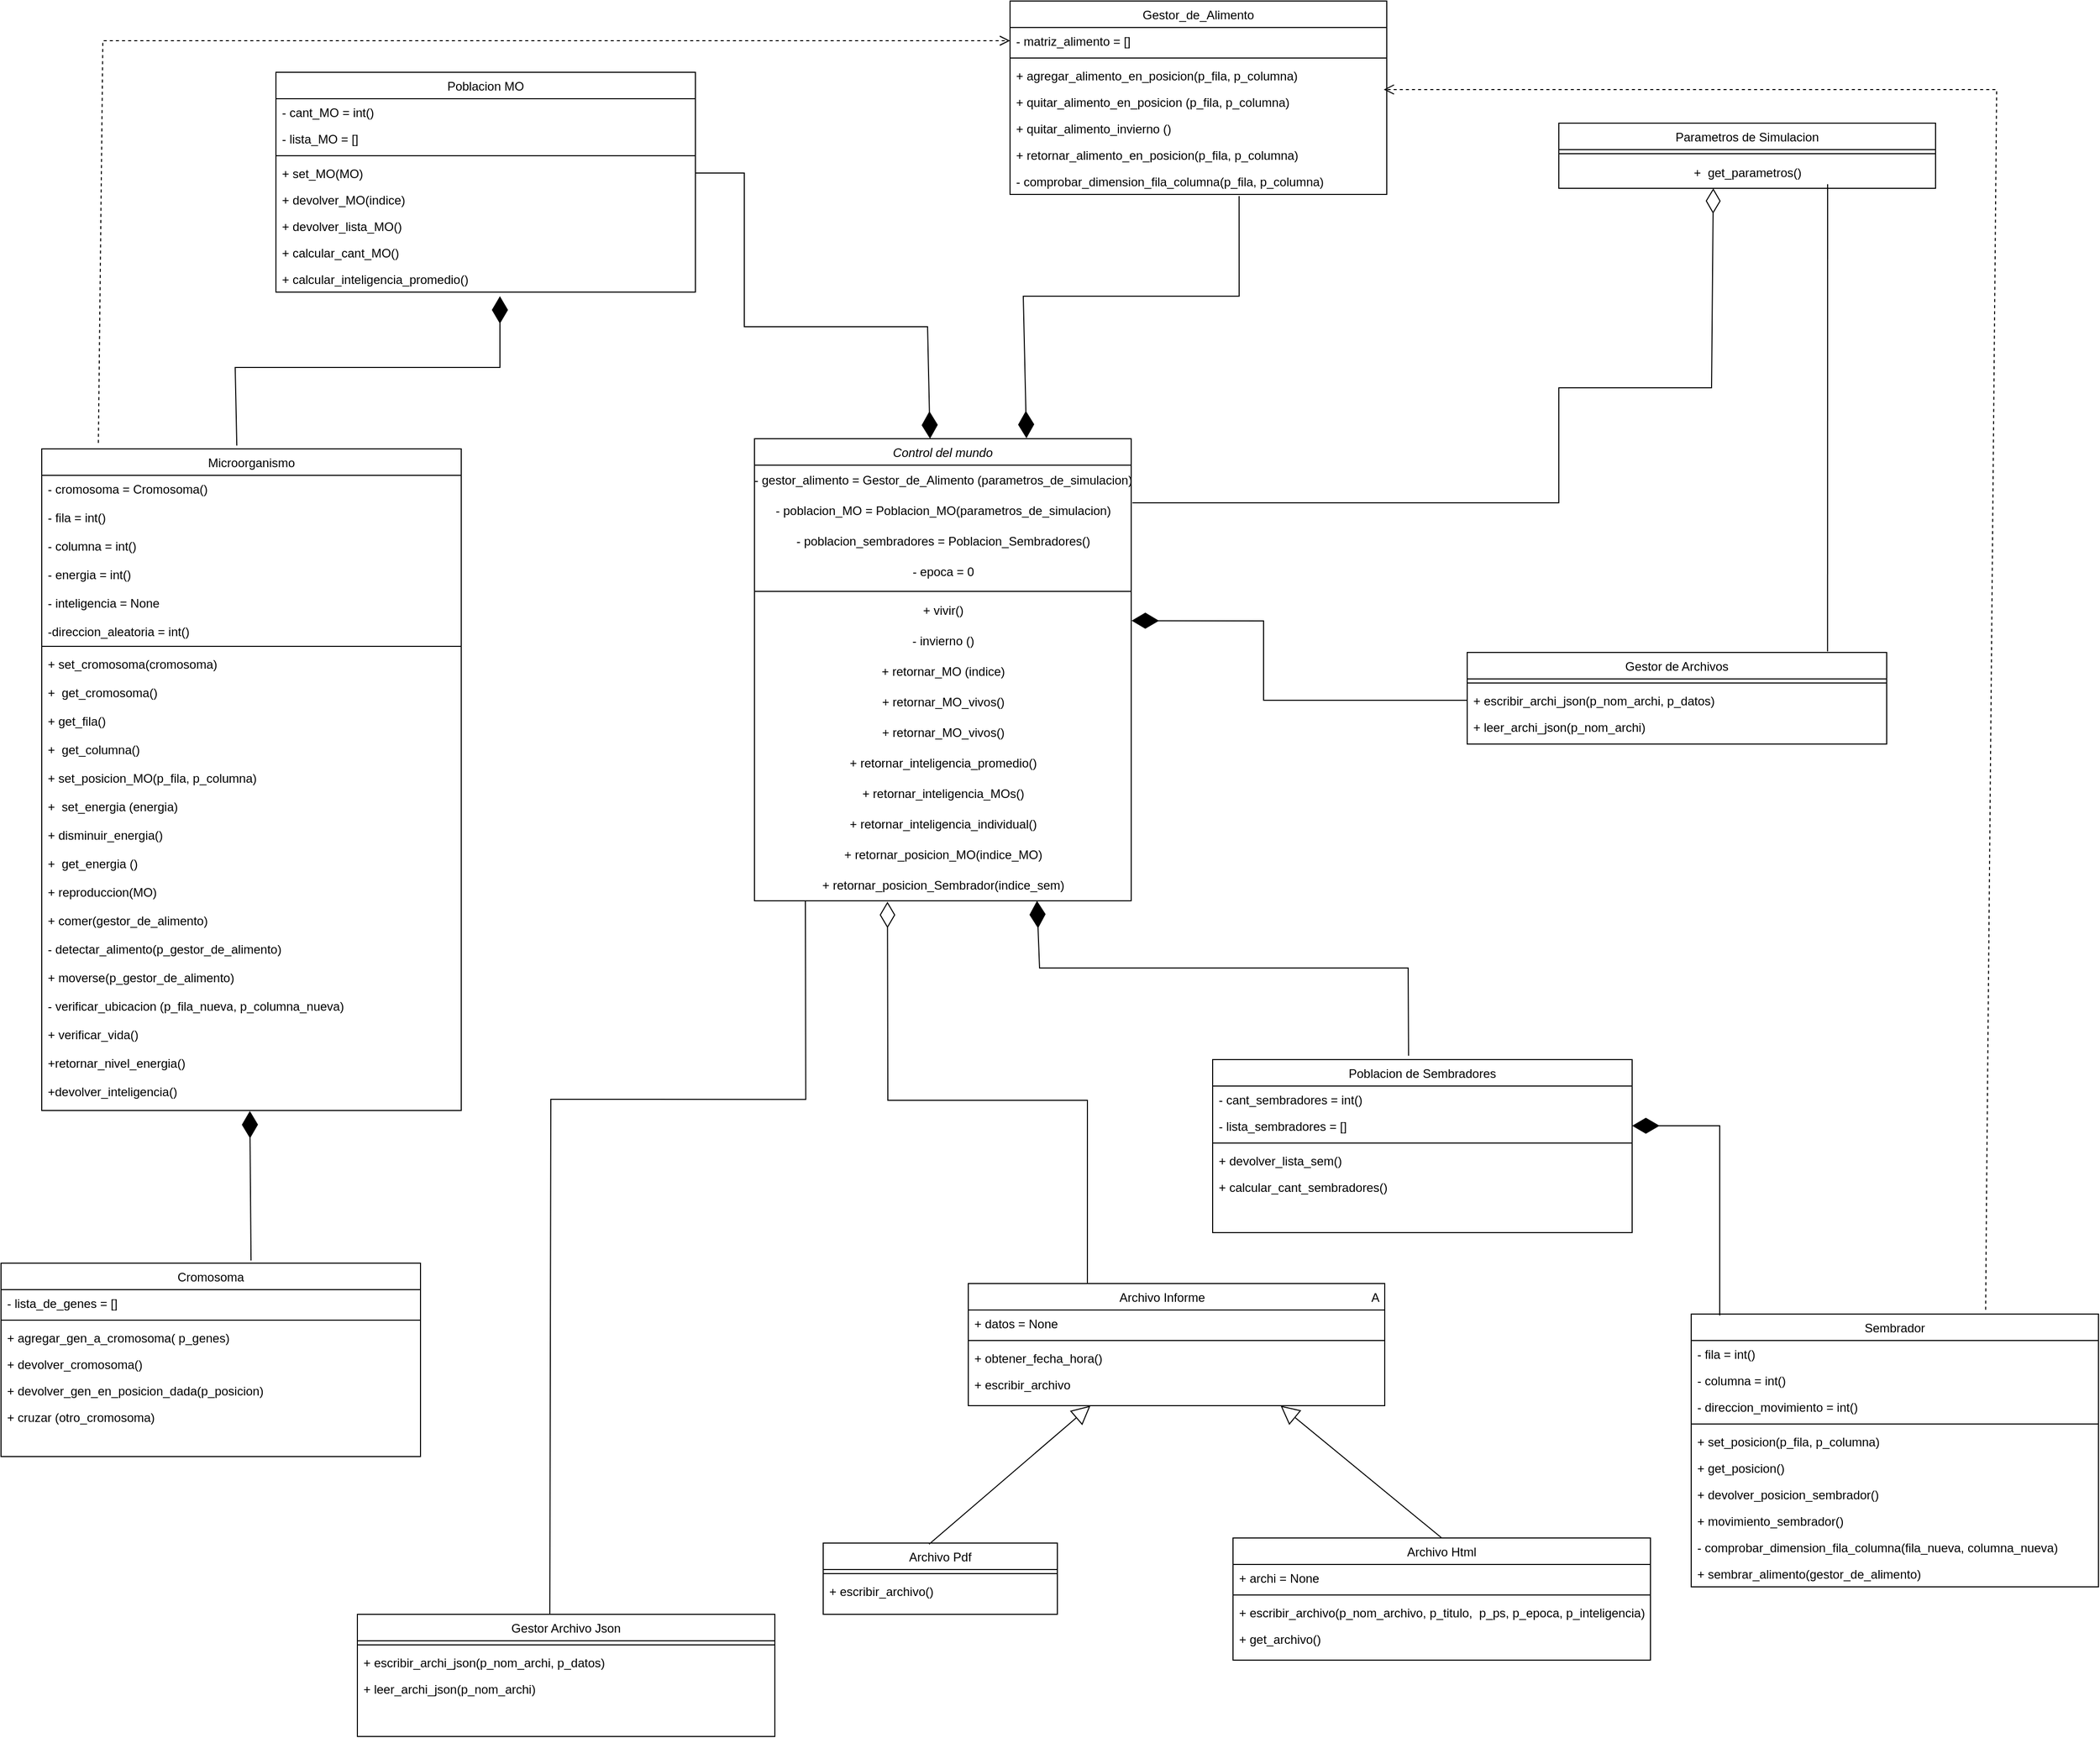 <mxfile version="20.5.1" type="device"><diagram id="C5RBs43oDa-KdzZeNtuy" name="Page-1"><mxGraphModel dx="755" dy="1588" grid="1" gridSize="10" guides="1" tooltips="1" connect="1" arrows="1" fold="1" page="1" pageScale="1" pageWidth="827" pageHeight="1169" math="0" shadow="0"><root><mxCell id="WIyWlLk6GJQsqaUBKTNV-0"/><mxCell id="WIyWlLk6GJQsqaUBKTNV-1" parent="WIyWlLk6GJQsqaUBKTNV-0"/><mxCell id="zkfFHV4jXpPFQw0GAbJ--0" value="Control del mundo&#10;" style="swimlane;fontStyle=2;align=center;verticalAlign=top;childLayout=stackLayout;horizontal=1;startSize=26;horizontalStack=0;resizeParent=1;resizeLast=0;collapsible=1;marginBottom=0;rounded=0;shadow=0;strokeWidth=1;" parent="WIyWlLk6GJQsqaUBKTNV-1" vertex="1"><mxGeometry x="870" y="-570" width="370" height="454" as="geometry"><mxRectangle x="230" y="140" width="160" height="26" as="alternateBounds"/></mxGeometry></mxCell><mxCell id="XPqdx0pv8XvVTpUxGPws-0" value="- gestor_alimento = Gestor_de_Alimento (parametros_de_simulacion)" style="text;html=1;resizable=0;autosize=1;align=center;verticalAlign=middle;points=[];fillColor=none;strokeColor=none;rounded=0;" parent="zkfFHV4jXpPFQw0GAbJ--0" vertex="1"><mxGeometry y="26" width="370" height="30" as="geometry"/></mxCell><mxCell id="eNH0UhoBVOIYrdhzfpNI-3" value="-&amp;nbsp;poblacion_MO = Poblacion_MO(parametros_de_simulacion)" style="text;html=1;resizable=0;autosize=1;align=center;verticalAlign=middle;points=[];fillColor=none;strokeColor=none;rounded=0;" parent="zkfFHV4jXpPFQw0GAbJ--0" vertex="1"><mxGeometry y="56" width="370" height="30" as="geometry"/></mxCell><mxCell id="eNH0UhoBVOIYrdhzfpNI-5" value="-&amp;nbsp;poblacion_sembradores = Poblacion_Sembradores()" style="text;html=1;resizable=0;autosize=1;align=center;verticalAlign=middle;points=[];fillColor=none;strokeColor=none;rounded=0;" parent="zkfFHV4jXpPFQw0GAbJ--0" vertex="1"><mxGeometry y="86" width="370" height="30" as="geometry"/></mxCell><mxCell id="eNH0UhoBVOIYrdhzfpNI-7" value="- epoca = 0" style="text;html=1;resizable=0;autosize=1;align=center;verticalAlign=middle;points=[];fillColor=none;strokeColor=none;rounded=0;" parent="zkfFHV4jXpPFQw0GAbJ--0" vertex="1"><mxGeometry y="116" width="370" height="30" as="geometry"/></mxCell><mxCell id="zkfFHV4jXpPFQw0GAbJ--4" value="" style="line;html=1;strokeWidth=1;align=left;verticalAlign=middle;spacingTop=-1;spacingLeft=3;spacingRight=3;rotatable=0;labelPosition=right;points=[];portConstraint=eastwest;" parent="zkfFHV4jXpPFQw0GAbJ--0" vertex="1"><mxGeometry y="146" width="370" height="8" as="geometry"/></mxCell><mxCell id="eNH0UhoBVOIYrdhzfpNI-8" value="+&amp;nbsp;vivir()" style="text;html=1;resizable=0;autosize=1;align=center;verticalAlign=middle;points=[];fillColor=none;strokeColor=none;rounded=0;" parent="zkfFHV4jXpPFQw0GAbJ--0" vertex="1"><mxGeometry y="154" width="370" height="30" as="geometry"/></mxCell><mxCell id="eNH0UhoBVOIYrdhzfpNI-9" value="- invierno ()" style="text;html=1;resizable=0;autosize=1;align=center;verticalAlign=middle;points=[];fillColor=none;strokeColor=none;rounded=0;" parent="zkfFHV4jXpPFQw0GAbJ--0" vertex="1"><mxGeometry y="184" width="370" height="30" as="geometry"/></mxCell><mxCell id="mSmffkZ1y3byacoSnzmg-24" value="+ retornar_MO (indice)" style="text;html=1;resizable=0;autosize=1;align=center;verticalAlign=middle;points=[];fillColor=none;strokeColor=none;rounded=0;" parent="zkfFHV4jXpPFQw0GAbJ--0" vertex="1"><mxGeometry y="214" width="370" height="30" as="geometry"/></mxCell><mxCell id="mSmffkZ1y3byacoSnzmg-25" value="+ retornar_MO_vivos()" style="text;html=1;resizable=0;autosize=1;align=center;verticalAlign=middle;points=[];fillColor=none;strokeColor=none;rounded=0;" parent="zkfFHV4jXpPFQw0GAbJ--0" vertex="1"><mxGeometry y="244" width="370" height="30" as="geometry"/></mxCell><mxCell id="mSmffkZ1y3byacoSnzmg-26" value="+ retornar_MO_vivos()" style="text;html=1;resizable=0;autosize=1;align=center;verticalAlign=middle;points=[];fillColor=none;strokeColor=none;rounded=0;" parent="zkfFHV4jXpPFQw0GAbJ--0" vertex="1"><mxGeometry y="274" width="370" height="30" as="geometry"/></mxCell><mxCell id="mSmffkZ1y3byacoSnzmg-27" value="+ retornar_inteligencia_promedio()" style="text;html=1;resizable=0;autosize=1;align=center;verticalAlign=middle;points=[];fillColor=none;strokeColor=none;rounded=0;" parent="zkfFHV4jXpPFQw0GAbJ--0" vertex="1"><mxGeometry y="304" width="370" height="30" as="geometry"/></mxCell><mxCell id="mSmffkZ1y3byacoSnzmg-28" value="+ retornar_inteligencia_MOs()" style="text;html=1;resizable=0;autosize=1;align=center;verticalAlign=middle;points=[];fillColor=none;strokeColor=none;rounded=0;" parent="zkfFHV4jXpPFQw0GAbJ--0" vertex="1"><mxGeometry y="334" width="370" height="30" as="geometry"/></mxCell><mxCell id="mSmffkZ1y3byacoSnzmg-29" value="+ retornar_inteligencia_individual()" style="text;html=1;resizable=0;autosize=1;align=center;verticalAlign=middle;points=[];fillColor=none;strokeColor=none;rounded=0;" parent="zkfFHV4jXpPFQw0GAbJ--0" vertex="1"><mxGeometry y="364" width="370" height="30" as="geometry"/></mxCell><mxCell id="mSmffkZ1y3byacoSnzmg-30" value="+&amp;nbsp;retornar_posicion_MO(indice_MO)" style="text;html=1;resizable=0;autosize=1;align=center;verticalAlign=middle;points=[];fillColor=none;strokeColor=none;rounded=0;" parent="zkfFHV4jXpPFQw0GAbJ--0" vertex="1"><mxGeometry y="394" width="370" height="30" as="geometry"/></mxCell><mxCell id="mSmffkZ1y3byacoSnzmg-31" value="+&amp;nbsp;retornar_posicion_Sembrador(indice_sem)" style="text;html=1;resizable=0;autosize=1;align=center;verticalAlign=middle;points=[];fillColor=none;strokeColor=none;rounded=0;" parent="zkfFHV4jXpPFQw0GAbJ--0" vertex="1"><mxGeometry y="424" width="370" height="30" as="geometry"/></mxCell><mxCell id="zkfFHV4jXpPFQw0GAbJ--6" value="Sembrador" style="swimlane;fontStyle=0;align=center;verticalAlign=top;childLayout=stackLayout;horizontal=1;startSize=26;horizontalStack=0;resizeParent=1;resizeLast=0;collapsible=1;marginBottom=0;rounded=0;shadow=0;strokeWidth=1;" parent="WIyWlLk6GJQsqaUBKTNV-1" vertex="1"><mxGeometry x="1790" y="290" width="400" height="268" as="geometry"><mxRectangle x="130" y="380" width="160" height="26" as="alternateBounds"/></mxGeometry></mxCell><mxCell id="zkfFHV4jXpPFQw0GAbJ--7" value="- fila = int()&#10;      &#10;" style="text;align=left;verticalAlign=top;spacingLeft=4;spacingRight=4;overflow=hidden;rotatable=0;points=[[0,0.5],[1,0.5]];portConstraint=eastwest;" parent="zkfFHV4jXpPFQw0GAbJ--6" vertex="1"><mxGeometry y="26" width="400" height="26" as="geometry"/></mxCell><mxCell id="zkfFHV4jXpPFQw0GAbJ--8" value="- columna = int()" style="text;align=left;verticalAlign=top;spacingLeft=4;spacingRight=4;overflow=hidden;rotatable=0;points=[[0,0.5],[1,0.5]];portConstraint=eastwest;rounded=0;shadow=0;html=0;" parent="zkfFHV4jXpPFQw0GAbJ--6" vertex="1"><mxGeometry y="52" width="400" height="26" as="geometry"/></mxCell><mxCell id="9DSD4EoQYjYCGecXOE45-8" value="- direccion_movimiento = int()" style="text;align=left;verticalAlign=top;spacingLeft=4;spacingRight=4;overflow=hidden;rotatable=0;points=[[0,0.5],[1,0.5]];portConstraint=eastwest;rounded=0;shadow=0;html=0;" parent="zkfFHV4jXpPFQw0GAbJ--6" vertex="1"><mxGeometry y="78" width="400" height="26" as="geometry"/></mxCell><mxCell id="zkfFHV4jXpPFQw0GAbJ--9" value="" style="line;html=1;strokeWidth=1;align=left;verticalAlign=middle;spacingTop=-1;spacingLeft=3;spacingRight=3;rotatable=0;labelPosition=right;points=[];portConstraint=eastwest;" parent="zkfFHV4jXpPFQw0GAbJ--6" vertex="1"><mxGeometry y="104" width="400" height="8" as="geometry"/></mxCell><mxCell id="9DSD4EoQYjYCGecXOE45-6" value="+ set_posicion(p_fila, p_columna)" style="text;align=left;verticalAlign=top;spacingLeft=4;spacingRight=4;overflow=hidden;rotatable=0;points=[[0,0.5],[1,0.5]];portConstraint=eastwest;" parent="zkfFHV4jXpPFQw0GAbJ--6" vertex="1"><mxGeometry y="112" width="400" height="26" as="geometry"/></mxCell><mxCell id="mSmffkZ1y3byacoSnzmg-42" value="+ get_posicion()" style="text;align=left;verticalAlign=top;spacingLeft=4;spacingRight=4;overflow=hidden;rotatable=0;points=[[0,0.5],[1,0.5]];portConstraint=eastwest;" parent="zkfFHV4jXpPFQw0GAbJ--6" vertex="1"><mxGeometry y="138" width="400" height="26" as="geometry"/></mxCell><mxCell id="mSmffkZ1y3byacoSnzmg-43" value="+ devolver_posicion_sembrador()" style="text;align=left;verticalAlign=top;spacingLeft=4;spacingRight=4;overflow=hidden;rotatable=0;points=[[0,0.5],[1,0.5]];portConstraint=eastwest;" parent="zkfFHV4jXpPFQw0GAbJ--6" vertex="1"><mxGeometry y="164" width="400" height="26" as="geometry"/></mxCell><mxCell id="mSmffkZ1y3byacoSnzmg-41" value="+ movimiento_sembrador()" style="text;align=left;verticalAlign=top;spacingLeft=4;spacingRight=4;overflow=hidden;rotatable=0;points=[[0,0.5],[1,0.5]];portConstraint=eastwest;" parent="zkfFHV4jXpPFQw0GAbJ--6" vertex="1"><mxGeometry y="190" width="400" height="26" as="geometry"/></mxCell><mxCell id="zkfFHV4jXpPFQw0GAbJ--11" value="- comprobar_dimension_fila_columna(fila_nueva, columna_nueva)" style="text;align=left;verticalAlign=top;spacingLeft=4;spacingRight=4;overflow=hidden;rotatable=0;points=[[0,0.5],[1,0.5]];portConstraint=eastwest;" parent="zkfFHV4jXpPFQw0GAbJ--6" vertex="1"><mxGeometry y="216" width="400" height="26" as="geometry"/></mxCell><mxCell id="9DSD4EoQYjYCGecXOE45-7" value="+ sembrar_alimento(gestor_de_alimento)" style="text;align=left;verticalAlign=top;spacingLeft=4;spacingRight=4;overflow=hidden;rotatable=0;points=[[0,0.5],[1,0.5]];portConstraint=eastwest;" parent="zkfFHV4jXpPFQw0GAbJ--6" vertex="1"><mxGeometry y="242" width="400" height="26" as="geometry"/></mxCell><mxCell id="zkfFHV4jXpPFQw0GAbJ--13" value="Gestor_de_Alimento" style="swimlane;fontStyle=0;align=center;verticalAlign=top;childLayout=stackLayout;horizontal=1;startSize=26;horizontalStack=0;resizeParent=1;resizeLast=0;collapsible=1;marginBottom=0;rounded=0;shadow=0;strokeWidth=1;" parent="WIyWlLk6GJQsqaUBKTNV-1" vertex="1"><mxGeometry x="1121" y="-1000" width="370" height="190" as="geometry"><mxRectangle x="340" y="380" width="170" height="26" as="alternateBounds"/></mxGeometry></mxCell><mxCell id="zkfFHV4jXpPFQw0GAbJ--14" value="- matriz_alimento = []" style="text;align=left;verticalAlign=top;spacingLeft=4;spacingRight=4;overflow=hidden;rotatable=0;points=[[0,0.5],[1,0.5]];portConstraint=eastwest;" parent="zkfFHV4jXpPFQw0GAbJ--13" vertex="1"><mxGeometry y="26" width="370" height="26" as="geometry"/></mxCell><mxCell id="zkfFHV4jXpPFQw0GAbJ--15" value="" style="line;html=1;strokeWidth=1;align=left;verticalAlign=middle;spacingTop=-1;spacingLeft=3;spacingRight=3;rotatable=0;labelPosition=right;points=[];portConstraint=eastwest;" parent="zkfFHV4jXpPFQw0GAbJ--13" vertex="1"><mxGeometry y="52" width="370" height="8" as="geometry"/></mxCell><mxCell id="9DSD4EoQYjYCGecXOE45-1" value="+ agregar_alimento_en_posicion(p_fila, p_columna)" style="text;align=left;verticalAlign=top;spacingLeft=4;spacingRight=4;overflow=hidden;rotatable=0;points=[[0,0.5],[1,0.5]];portConstraint=eastwest;" parent="zkfFHV4jXpPFQw0GAbJ--13" vertex="1"><mxGeometry y="60" width="370" height="26" as="geometry"/></mxCell><mxCell id="9DSD4EoQYjYCGecXOE45-2" value="+ quitar_alimento_en_posicion (p_fila, p_columna)" style="text;align=left;verticalAlign=top;spacingLeft=4;spacingRight=4;overflow=hidden;rotatable=0;points=[[0,0.5],[1,0.5]];portConstraint=eastwest;" parent="zkfFHV4jXpPFQw0GAbJ--13" vertex="1"><mxGeometry y="86" width="370" height="26" as="geometry"/></mxCell><mxCell id="eNH0UhoBVOIYrdhzfpNI-2" value="+ quitar_alimento_invierno ()" style="text;align=left;verticalAlign=top;spacingLeft=4;spacingRight=4;overflow=hidden;rotatable=0;points=[[0,0.5],[1,0.5]];portConstraint=eastwest;" parent="zkfFHV4jXpPFQw0GAbJ--13" vertex="1"><mxGeometry y="112" width="370" height="26" as="geometry"/></mxCell><mxCell id="9DSD4EoQYjYCGecXOE45-3" value="+ retornar_alimento_en_posicion(p_fila, p_columna)" style="text;align=left;verticalAlign=top;spacingLeft=4;spacingRight=4;overflow=hidden;rotatable=0;points=[[0,0.5],[1,0.5]];portConstraint=eastwest;" parent="zkfFHV4jXpPFQw0GAbJ--13" vertex="1"><mxGeometry y="138" width="370" height="26" as="geometry"/></mxCell><mxCell id="9DSD4EoQYjYCGecXOE45-5" value="- comprobar_dimension_fila_columna(p_fila, p_columna)" style="text;align=left;verticalAlign=top;spacingLeft=4;spacingRight=4;overflow=hidden;rotatable=0;points=[[0,0.5],[1,0.5]];portConstraint=eastwest;" parent="zkfFHV4jXpPFQw0GAbJ--13" vertex="1"><mxGeometry y="164" width="370" height="26" as="geometry"/></mxCell><mxCell id="zkfFHV4jXpPFQw0GAbJ--17" value="Cromosoma" style="swimlane;fontStyle=0;align=center;verticalAlign=top;childLayout=stackLayout;horizontal=1;startSize=26;horizontalStack=0;resizeParent=1;resizeLast=0;collapsible=1;marginBottom=0;rounded=0;shadow=0;strokeWidth=1;" parent="WIyWlLk6GJQsqaUBKTNV-1" vertex="1"><mxGeometry x="130" y="240" width="412" height="190" as="geometry"><mxRectangle x="550" y="140" width="160" height="26" as="alternateBounds"/></mxGeometry></mxCell><mxCell id="eNH0UhoBVOIYrdhzfpNI-0" value="- lista_de_genes = []" style="text;align=left;verticalAlign=top;spacingLeft=4;spacingRight=4;overflow=hidden;rotatable=0;points=[[0,0.5],[1,0.5]];portConstraint=eastwest;" parent="zkfFHV4jXpPFQw0GAbJ--17" vertex="1"><mxGeometry y="26" width="412" height="26" as="geometry"/></mxCell><mxCell id="zkfFHV4jXpPFQw0GAbJ--23" value="" style="line;html=1;strokeWidth=1;align=left;verticalAlign=middle;spacingTop=-1;spacingLeft=3;spacingRight=3;rotatable=0;labelPosition=right;points=[];portConstraint=eastwest;" parent="zkfFHV4jXpPFQw0GAbJ--17" vertex="1"><mxGeometry y="52" width="412" height="8" as="geometry"/></mxCell><mxCell id="zkfFHV4jXpPFQw0GAbJ--19" value="+ agregar_gen_a_cromosoma( p_genes)" style="text;align=left;verticalAlign=top;spacingLeft=4;spacingRight=4;overflow=hidden;rotatable=0;points=[[0,0.5],[1,0.5]];portConstraint=eastwest;rounded=0;shadow=0;html=0;" parent="zkfFHV4jXpPFQw0GAbJ--17" vertex="1"><mxGeometry y="60" width="412" height="26" as="geometry"/></mxCell><mxCell id="eNH0UhoBVOIYrdhzfpNI-1" value="+ devolver_cromosoma()" style="text;align=left;verticalAlign=top;spacingLeft=4;spacingRight=4;overflow=hidden;rotatable=0;points=[[0,0.5],[1,0.5]];portConstraint=eastwest;rounded=0;shadow=0;html=0;" parent="zkfFHV4jXpPFQw0GAbJ--17" vertex="1"><mxGeometry y="86" width="412" height="26" as="geometry"/></mxCell><mxCell id="zkfFHV4jXpPFQw0GAbJ--20" value="+ devolver_gen_en_posicion_dada(p_posicion)" style="text;align=left;verticalAlign=top;spacingLeft=4;spacingRight=4;overflow=hidden;rotatable=0;points=[[0,0.5],[1,0.5]];portConstraint=eastwest;rounded=0;shadow=0;html=0;" parent="zkfFHV4jXpPFQw0GAbJ--17" vertex="1"><mxGeometry y="112" width="412" height="26" as="geometry"/></mxCell><mxCell id="zkfFHV4jXpPFQw0GAbJ--21" value="+ cruzar (otro_cromosoma)" style="text;align=left;verticalAlign=top;spacingLeft=4;spacingRight=4;overflow=hidden;rotatable=0;points=[[0,0.5],[1,0.5]];portConstraint=eastwest;rounded=0;shadow=0;html=0;" parent="zkfFHV4jXpPFQw0GAbJ--17" vertex="1"><mxGeometry y="138" width="412" height="26" as="geometry"/></mxCell><mxCell id="9DSD4EoQYjYCGecXOE45-9" value="Microorganismo" style="swimlane;fontStyle=0;align=center;verticalAlign=top;childLayout=stackLayout;horizontal=1;startSize=26;horizontalStack=0;resizeParent=1;resizeLast=0;collapsible=1;marginBottom=0;rounded=0;shadow=0;strokeWidth=1;" parent="WIyWlLk6GJQsqaUBKTNV-1" vertex="1"><mxGeometry x="170" y="-560" width="412" height="650" as="geometry"><mxRectangle x="550" y="140" width="160" height="26" as="alternateBounds"/></mxGeometry></mxCell><mxCell id="9DSD4EoQYjYCGecXOE45-10" value="- cromosoma = Cromosoma()&#10;&#10;- fila = int()&#10;&#10;- columna = int()&#10;&#10;- energia = int()&#10;&#10;- inteligencia = None&#10;&#10;-direccion_aleatoria = int()" style="text;align=left;verticalAlign=top;spacingLeft=4;spacingRight=4;overflow=hidden;rotatable=0;points=[[0,0.5],[1,0.5]];portConstraint=eastwest;" parent="9DSD4EoQYjYCGecXOE45-9" vertex="1"><mxGeometry y="26" width="412" height="164" as="geometry"/></mxCell><mxCell id="9DSD4EoQYjYCGecXOE45-11" value="" style="line;html=1;strokeWidth=1;align=left;verticalAlign=middle;spacingTop=-1;spacingLeft=3;spacingRight=3;rotatable=0;labelPosition=right;points=[];portConstraint=eastwest;" parent="9DSD4EoQYjYCGecXOE45-9" vertex="1"><mxGeometry y="190" width="412" height="8" as="geometry"/></mxCell><mxCell id="9DSD4EoQYjYCGecXOE45-12" value="+ set_cromosoma(cromosoma)&#10;&#10;+  get_cromosoma()&#10;&#10;+ get_fila()&#10;&#10;+  get_columna()&#10;&#10;+ set_posicion_MO(p_fila, p_columna)&#10;&#10;+  set_energia (energia)&#10;&#10;+ disminuir_energia()&#10;&#10;+  get_energia ()&#10;&#10;+ reproduccion(MO)&#10;&#10;+ comer(gestor_de_alimento)&#10;&#10;- detectar_alimento(p_gestor_de_alimento)&#10;&#10;+ moverse(p_gestor_de_alimento)&#10;&#10;- verificar_ubicacion (p_fila_nueva, p_columna_nueva)&#10;&#10;+ verificar_vida()&#10;&#10;+retornar_nivel_energia()&#10;&#10;+devolver_inteligencia()" style="text;align=left;verticalAlign=top;spacingLeft=4;spacingRight=4;overflow=hidden;rotatable=0;points=[[0,0.5],[1,0.5]];portConstraint=eastwest;rounded=0;shadow=0;html=0;" parent="9DSD4EoQYjYCGecXOE45-9" vertex="1"><mxGeometry y="198" width="412" height="452" as="geometry"/></mxCell><mxCell id="eNH0UhoBVOIYrdhzfpNI-20" value="Poblacion de Sembradores" style="swimlane;fontStyle=0;align=center;verticalAlign=top;childLayout=stackLayout;horizontal=1;startSize=26;horizontalStack=0;resizeParent=1;resizeLast=0;collapsible=1;marginBottom=0;rounded=0;shadow=0;strokeWidth=1;" parent="WIyWlLk6GJQsqaUBKTNV-1" vertex="1"><mxGeometry x="1320" y="40" width="412" height="170" as="geometry"><mxRectangle x="550" y="140" width="160" height="26" as="alternateBounds"/></mxGeometry></mxCell><mxCell id="eNH0UhoBVOIYrdhzfpNI-22" value="- cant_sembradores = int()" style="text;align=left;verticalAlign=top;spacingLeft=4;spacingRight=4;overflow=hidden;rotatable=0;points=[[0,0.5],[1,0.5]];portConstraint=eastwest;" parent="eNH0UhoBVOIYrdhzfpNI-20" vertex="1"><mxGeometry y="26" width="412" height="26" as="geometry"/></mxCell><mxCell id="eNH0UhoBVOIYrdhzfpNI-28" value="- lista_sembradores = []" style="text;align=left;verticalAlign=top;spacingLeft=4;spacingRight=4;overflow=hidden;rotatable=0;points=[[0,0.5],[1,0.5]];portConstraint=eastwest;" parent="eNH0UhoBVOIYrdhzfpNI-20" vertex="1"><mxGeometry y="52" width="412" height="26" as="geometry"/></mxCell><mxCell id="eNH0UhoBVOIYrdhzfpNI-23" value="" style="line;html=1;strokeWidth=1;align=left;verticalAlign=middle;spacingTop=-1;spacingLeft=3;spacingRight=3;rotatable=0;labelPosition=right;points=[];portConstraint=eastwest;" parent="eNH0UhoBVOIYrdhzfpNI-20" vertex="1"><mxGeometry y="78" width="412" height="8" as="geometry"/></mxCell><mxCell id="eNH0UhoBVOIYrdhzfpNI-24" value="+ devolver_lista_sem()" style="text;align=left;verticalAlign=top;spacingLeft=4;spacingRight=4;overflow=hidden;rotatable=0;points=[[0,0.5],[1,0.5]];portConstraint=eastwest;rounded=0;shadow=0;html=0;" parent="eNH0UhoBVOIYrdhzfpNI-20" vertex="1"><mxGeometry y="86" width="412" height="26" as="geometry"/></mxCell><mxCell id="eNH0UhoBVOIYrdhzfpNI-25" value="+ calcular_cant_sembradores()" style="text;align=left;verticalAlign=top;spacingLeft=4;spacingRight=4;overflow=hidden;rotatable=0;points=[[0,0.5],[1,0.5]];portConstraint=eastwest;rounded=0;shadow=0;html=0;" parent="eNH0UhoBVOIYrdhzfpNI-20" vertex="1"><mxGeometry y="112" width="412" height="26" as="geometry"/></mxCell><mxCell id="eNH0UhoBVOIYrdhzfpNI-29" value="Poblacion MO" style="swimlane;fontStyle=0;align=center;verticalAlign=top;childLayout=stackLayout;horizontal=1;startSize=26;horizontalStack=0;resizeParent=1;resizeLast=0;collapsible=1;marginBottom=0;rounded=0;shadow=0;strokeWidth=1;" parent="WIyWlLk6GJQsqaUBKTNV-1" vertex="1"><mxGeometry x="400" y="-930" width="412" height="216" as="geometry"><mxRectangle x="550" y="140" width="160" height="26" as="alternateBounds"/></mxGeometry></mxCell><mxCell id="eNH0UhoBVOIYrdhzfpNI-31" value="- cant_MO = int() " style="text;align=left;verticalAlign=top;spacingLeft=4;spacingRight=4;overflow=hidden;rotatable=0;points=[[0,0.5],[1,0.5]];portConstraint=eastwest;" parent="eNH0UhoBVOIYrdhzfpNI-29" vertex="1"><mxGeometry y="26" width="412" height="26" as="geometry"/></mxCell><mxCell id="eNH0UhoBVOIYrdhzfpNI-37" value="- lista_MO = []" style="text;align=left;verticalAlign=top;spacingLeft=4;spacingRight=4;overflow=hidden;rotatable=0;points=[[0,0.5],[1,0.5]];portConstraint=eastwest;" parent="eNH0UhoBVOIYrdhzfpNI-29" vertex="1"><mxGeometry y="52" width="412" height="26" as="geometry"/></mxCell><mxCell id="eNH0UhoBVOIYrdhzfpNI-32" value="" style="line;html=1;strokeWidth=1;align=left;verticalAlign=middle;spacingTop=-1;spacingLeft=3;spacingRight=3;rotatable=0;labelPosition=right;points=[];portConstraint=eastwest;" parent="eNH0UhoBVOIYrdhzfpNI-29" vertex="1"><mxGeometry y="78" width="412" height="8" as="geometry"/></mxCell><mxCell id="eNH0UhoBVOIYrdhzfpNI-33" value="+ set_MO(MO)" style="text;align=left;verticalAlign=top;spacingLeft=4;spacingRight=4;overflow=hidden;rotatable=0;points=[[0,0.5],[1,0.5]];portConstraint=eastwest;rounded=0;shadow=0;html=0;" parent="eNH0UhoBVOIYrdhzfpNI-29" vertex="1"><mxGeometry y="86" width="412" height="26" as="geometry"/></mxCell><mxCell id="mSmffkZ1y3byacoSnzmg-39" value="+ devolver_MO(indice)" style="text;align=left;verticalAlign=top;spacingLeft=4;spacingRight=4;overflow=hidden;rotatable=0;points=[[0,0.5],[1,0.5]];portConstraint=eastwest;rounded=0;shadow=0;html=0;" parent="eNH0UhoBVOIYrdhzfpNI-29" vertex="1"><mxGeometry y="112" width="412" height="26" as="geometry"/></mxCell><mxCell id="mSmffkZ1y3byacoSnzmg-38" value="+ devolver_lista_MO()" style="text;align=left;verticalAlign=top;spacingLeft=4;spacingRight=4;overflow=hidden;rotatable=0;points=[[0,0.5],[1,0.5]];portConstraint=eastwest;rounded=0;shadow=0;html=0;" parent="eNH0UhoBVOIYrdhzfpNI-29" vertex="1"><mxGeometry y="138" width="412" height="26" as="geometry"/></mxCell><mxCell id="eNH0UhoBVOIYrdhzfpNI-34" value="+ calcular_cant_MO()" style="text;align=left;verticalAlign=top;spacingLeft=4;spacingRight=4;overflow=hidden;rotatable=0;points=[[0,0.5],[1,0.5]];portConstraint=eastwest;rounded=0;shadow=0;html=0;" parent="eNH0UhoBVOIYrdhzfpNI-29" vertex="1"><mxGeometry y="164" width="412" height="26" as="geometry"/></mxCell><mxCell id="eNH0UhoBVOIYrdhzfpNI-35" value="+ calcular_inteligencia_promedio()" style="text;align=left;verticalAlign=top;spacingLeft=4;spacingRight=4;overflow=hidden;rotatable=0;points=[[0,0.5],[1,0.5]];portConstraint=eastwest;rounded=0;shadow=0;html=0;" parent="eNH0UhoBVOIYrdhzfpNI-29" vertex="1"><mxGeometry y="190" width="412" height="26" as="geometry"/></mxCell><mxCell id="eNH0UhoBVOIYrdhzfpNI-38" value="Gestor de Archivos" style="swimlane;fontStyle=0;align=center;verticalAlign=top;childLayout=stackLayout;horizontal=1;startSize=26;horizontalStack=0;resizeParent=1;resizeLast=0;collapsible=1;marginBottom=0;rounded=0;shadow=0;strokeWidth=1;" parent="WIyWlLk6GJQsqaUBKTNV-1" vertex="1"><mxGeometry x="1570" y="-360" width="412" height="90" as="geometry"><mxRectangle x="550" y="140" width="160" height="26" as="alternateBounds"/></mxGeometry></mxCell><mxCell id="eNH0UhoBVOIYrdhzfpNI-42" value="" style="line;html=1;strokeWidth=1;align=left;verticalAlign=middle;spacingTop=-1;spacingLeft=3;spacingRight=3;rotatable=0;labelPosition=right;points=[];portConstraint=eastwest;" parent="eNH0UhoBVOIYrdhzfpNI-38" vertex="1"><mxGeometry y="26" width="412" height="8" as="geometry"/></mxCell><mxCell id="eNH0UhoBVOIYrdhzfpNI-43" value="+ escribir_archi_json(p_nom_archi, p_datos)" style="text;align=left;verticalAlign=top;spacingLeft=4;spacingRight=4;overflow=hidden;rotatable=0;points=[[0,0.5],[1,0.5]];portConstraint=eastwest;rounded=0;shadow=0;html=0;" parent="eNH0UhoBVOIYrdhzfpNI-38" vertex="1"><mxGeometry y="34" width="412" height="26" as="geometry"/></mxCell><mxCell id="eNH0UhoBVOIYrdhzfpNI-44" value="+ leer_archi_json(p_nom_archi)" style="text;align=left;verticalAlign=top;spacingLeft=4;spacingRight=4;overflow=hidden;rotatable=0;points=[[0,0.5],[1,0.5]];portConstraint=eastwest;rounded=0;shadow=0;html=0;" parent="eNH0UhoBVOIYrdhzfpNI-38" vertex="1"><mxGeometry y="60" width="412" height="26" as="geometry"/></mxCell><mxCell id="W3InTMktBHOpIKQ2lu_U-0" value="" style="endArrow=diamondThin;endFill=1;endSize=24;html=1;rounded=0;exitX=0.465;exitY=-0.005;exitDx=0;exitDy=0;exitPerimeter=0;" parent="WIyWlLk6GJQsqaUBKTNV-1" source="9DSD4EoQYjYCGecXOE45-9" edge="1"><mxGeometry width="160" relative="1" as="geometry"><mxPoint x="582" y="-380" as="sourcePoint"/><mxPoint x="620" y="-710" as="targetPoint"/><Array as="points"><mxPoint x="360" y="-640"/><mxPoint x="620" y="-640"/></Array></mxGeometry></mxCell><mxCell id="W3InTMktBHOpIKQ2lu_U-1" value="" style="endArrow=diamondThin;endFill=1;endSize=24;html=1;rounded=0;exitX=0.596;exitY=-0.014;exitDx=0;exitDy=0;exitPerimeter=0;entryX=0.496;entryY=1.001;entryDx=0;entryDy=0;entryPerimeter=0;" parent="WIyWlLk6GJQsqaUBKTNV-1" source="zkfFHV4jXpPFQw0GAbJ--17" target="9DSD4EoQYjYCGecXOE45-12" edge="1"><mxGeometry width="160" relative="1" as="geometry"><mxPoint x="790" y="-120" as="sourcePoint"/><mxPoint x="580" y="-170" as="targetPoint"/><Array as="points"/></mxGeometry></mxCell><mxCell id="W3InTMktBHOpIKQ2lu_U-2" value="" style="endArrow=diamondThin;endFill=1;endSize=24;html=1;rounded=0;exitX=0.467;exitY=-0.022;exitDx=0;exitDy=0;exitPerimeter=0;entryX=0.75;entryY=1;entryDx=0;entryDy=0;" parent="WIyWlLk6GJQsqaUBKTNV-1" source="eNH0UhoBVOIYrdhzfpNI-20" target="zkfFHV4jXpPFQw0GAbJ--0" edge="1"><mxGeometry width="160" relative="1" as="geometry"><mxPoint x="1060" y="-160" as="sourcePoint"/><mxPoint x="1110" y="-270" as="targetPoint"/><Array as="points"><mxPoint x="1512" y="-50"/><mxPoint x="1150" y="-50"/></Array></mxGeometry></mxCell><mxCell id="W3InTMktBHOpIKQ2lu_U-3" value="" style="endArrow=diamondThin;endFill=1;endSize=24;html=1;rounded=0;entryX=0.466;entryY=0;entryDx=0;entryDy=0;entryPerimeter=0;exitX=1;exitY=0.5;exitDx=0;exitDy=0;" parent="WIyWlLk6GJQsqaUBKTNV-1" source="eNH0UhoBVOIYrdhzfpNI-33" target="zkfFHV4jXpPFQw0GAbJ--0" edge="1"><mxGeometry width="160" relative="1" as="geometry"><mxPoint x="640" y="-610" as="sourcePoint"/><mxPoint x="800" y="-610" as="targetPoint"/><Array as="points"><mxPoint x="860" y="-831"/><mxPoint x="860" y="-680"/><mxPoint x="1040" y="-680"/></Array></mxGeometry></mxCell><mxCell id="W3InTMktBHOpIKQ2lu_U-4" value="" style="endArrow=diamondThin;endFill=1;endSize=24;html=1;rounded=0;entryX=1;entryY=0.5;entryDx=0;entryDy=0;exitX=0.07;exitY=0.005;exitDx=0;exitDy=0;exitPerimeter=0;" parent="WIyWlLk6GJQsqaUBKTNV-1" source="zkfFHV4jXpPFQw0GAbJ--6" target="eNH0UhoBVOIYrdhzfpNI-28" edge="1"><mxGeometry width="160" relative="1" as="geometry"><mxPoint x="1540" y="90" as="sourcePoint"/><mxPoint x="1700" y="90" as="targetPoint"/><Array as="points"><mxPoint x="1818" y="105"/></Array></mxGeometry></mxCell><mxCell id="W3InTMktBHOpIKQ2lu_U-5" value="" style="endArrow=diamondThin;endFill=1;endSize=24;html=1;rounded=0;entryX=1.001;entryY=0.826;entryDx=0;entryDy=0;entryPerimeter=0;exitX=0;exitY=0.5;exitDx=0;exitDy=0;" parent="WIyWlLk6GJQsqaUBKTNV-1" source="eNH0UhoBVOIYrdhzfpNI-43" target="eNH0UhoBVOIYrdhzfpNI-8" edge="1"><mxGeometry width="160" relative="1" as="geometry"><mxPoint x="1510" y="-439" as="sourcePoint"/><mxPoint x="1700" y="-570" as="targetPoint"/><Array as="points"><mxPoint x="1370" y="-313"/><mxPoint x="1370" y="-391"/></Array></mxGeometry></mxCell><mxCell id="W3InTMktBHOpIKQ2lu_U-6" value="" style="endArrow=diamondThin;endFill=1;endSize=24;html=1;rounded=0;entryX=0.722;entryY=-0.001;entryDx=0;entryDy=0;entryPerimeter=0;exitX=0.608;exitY=1.064;exitDx=0;exitDy=0;exitPerimeter=0;" parent="WIyWlLk6GJQsqaUBKTNV-1" source="9DSD4EoQYjYCGecXOE45-5" target="zkfFHV4jXpPFQw0GAbJ--0" edge="1"><mxGeometry width="160" relative="1" as="geometry"><mxPoint x="1140" y="-670" as="sourcePoint"/><mxPoint x="1300" y="-670" as="targetPoint"/><Array as="points"><mxPoint x="1346" y="-710"/><mxPoint x="1134" y="-710"/></Array></mxGeometry></mxCell><mxCell id="W3InTMktBHOpIKQ2lu_U-16" value="Parametros de Simulacion" style="swimlane;fontStyle=0;align=center;verticalAlign=top;childLayout=stackLayout;horizontal=1;startSize=26;horizontalStack=0;resizeParent=1;resizeLast=0;collapsible=1;marginBottom=0;rounded=0;shadow=0;strokeWidth=1;" parent="WIyWlLk6GJQsqaUBKTNV-1" vertex="1"><mxGeometry x="1660" y="-880" width="370" height="64" as="geometry"><mxRectangle x="340" y="380" width="170" height="26" as="alternateBounds"/></mxGeometry></mxCell><mxCell id="W3InTMktBHOpIKQ2lu_U-18" value="" style="line;html=1;strokeWidth=1;align=left;verticalAlign=middle;spacingTop=-1;spacingLeft=3;spacingRight=3;rotatable=0;labelPosition=right;points=[];portConstraint=eastwest;" parent="W3InTMktBHOpIKQ2lu_U-16" vertex="1"><mxGeometry y="26" width="370" height="8" as="geometry"/></mxCell><mxCell id="mSmffkZ1y3byacoSnzmg-40" value="+&amp;nbsp; get_parametros()" style="text;html=1;resizable=0;autosize=1;align=center;verticalAlign=middle;points=[];fillColor=none;strokeColor=none;rounded=0;" parent="W3InTMktBHOpIKQ2lu_U-16" vertex="1"><mxGeometry y="34" width="370" height="30" as="geometry"/></mxCell><mxCell id="W3InTMktBHOpIKQ2lu_U-25" value="" style="endArrow=diamondThin;html=1;rounded=0;exitX=1.003;exitY=0.233;exitDx=0;exitDy=0;exitPerimeter=0;endFill=0;endSize=22;entryX=0.41;entryY=1;entryDx=0;entryDy=0;entryPerimeter=0;" parent="WIyWlLk6GJQsqaUBKTNV-1" source="eNH0UhoBVOIYrdhzfpNI-3" edge="1" target="mSmffkZ1y3byacoSnzmg-40"><mxGeometry width="50" height="50" relative="1" as="geometry"><mxPoint x="1240" y="-510" as="sourcePoint"/><mxPoint x="1790" y="-820" as="targetPoint"/><Array as="points"><mxPoint x="1660" y="-507"/><mxPoint x="1660" y="-620"/><mxPoint x="1810" y="-620"/></Array></mxGeometry></mxCell><mxCell id="W3InTMktBHOpIKQ2lu_U-26" value="" style="endArrow=none;html=1;rounded=0;exitX=0.859;exitY=-0.011;exitDx=0;exitDy=0;exitPerimeter=0;" parent="WIyWlLk6GJQsqaUBKTNV-1" source="eNH0UhoBVOIYrdhzfpNI-38" edge="1"><mxGeometry width="50" height="50" relative="1" as="geometry"><mxPoint x="1570" y="-660" as="sourcePoint"/><mxPoint x="1924" y="-820" as="targetPoint"/></mxGeometry></mxCell><mxCell id="W3InTMktBHOpIKQ2lu_U-27" value="" style="html=1;verticalAlign=bottom;endArrow=open;dashed=1;endSize=8;rounded=0;entryX=0.992;entryY=0.038;entryDx=0;entryDy=0;entryPerimeter=0;exitX=0.723;exitY=-0.016;exitDx=0;exitDy=0;exitPerimeter=0;" parent="WIyWlLk6GJQsqaUBKTNV-1" source="zkfFHV4jXpPFQw0GAbJ--6" target="9DSD4EoQYjYCGecXOE45-2" edge="1"><mxGeometry relative="1" as="geometry"><mxPoint x="2100" y="170" as="sourcePoint"/><mxPoint x="1630" y="-490" as="targetPoint"/><Array as="points"><mxPoint x="2080" y="180"/><mxPoint x="2090" y="-913"/></Array></mxGeometry></mxCell><mxCell id="W3InTMktBHOpIKQ2lu_U-29" value="" style="html=1;verticalAlign=bottom;endArrow=open;dashed=1;endSize=8;rounded=0;entryX=0;entryY=0.5;entryDx=0;entryDy=0;exitX=0.135;exitY=-0.009;exitDx=0;exitDy=0;exitPerimeter=0;" parent="WIyWlLk6GJQsqaUBKTNV-1" source="9DSD4EoQYjYCGecXOE45-9" target="zkfFHV4jXpPFQw0GAbJ--14" edge="1"><mxGeometry relative="1" as="geometry"><mxPoint x="710" y="-780" as="sourcePoint"/><mxPoint x="630" y="-780" as="targetPoint"/><Array as="points"><mxPoint x="230" y="-961"/></Array></mxGeometry></mxCell><mxCell id="mSmffkZ1y3byacoSnzmg-0" value="Archivo Html" style="swimlane;fontStyle=0;align=center;verticalAlign=top;childLayout=stackLayout;horizontal=1;startSize=26;horizontalStack=0;resizeParent=1;resizeLast=0;collapsible=1;marginBottom=0;rounded=0;shadow=0;strokeWidth=1;" parent="WIyWlLk6GJQsqaUBKTNV-1" vertex="1"><mxGeometry x="1340" y="510" width="410" height="120" as="geometry"><mxRectangle x="130" y="380" width="160" height="26" as="alternateBounds"/></mxGeometry></mxCell><mxCell id="mSmffkZ1y3byacoSnzmg-2" value="+ archi = None" style="text;align=left;verticalAlign=top;spacingLeft=4;spacingRight=4;overflow=hidden;rotatable=0;points=[[0,0.5],[1,0.5]];portConstraint=eastwest;rounded=0;shadow=0;html=0;" parent="mSmffkZ1y3byacoSnzmg-0" vertex="1"><mxGeometry y="26" width="410" height="26" as="geometry"/></mxCell><mxCell id="mSmffkZ1y3byacoSnzmg-4" value="" style="line;html=1;strokeWidth=1;align=left;verticalAlign=middle;spacingTop=-1;spacingLeft=3;spacingRight=3;rotatable=0;labelPosition=right;points=[];portConstraint=eastwest;" parent="mSmffkZ1y3byacoSnzmg-0" vertex="1"><mxGeometry y="52" width="410" height="8" as="geometry"/></mxCell><mxCell id="mSmffkZ1y3byacoSnzmg-5" value="+ escribir_archivo(p_nom_archivo, p_titulo,  p_ps, p_epoca, p_inteligencia)" style="text;align=left;verticalAlign=top;spacingLeft=4;spacingRight=4;overflow=hidden;rotatable=0;points=[[0,0.5],[1,0.5]];portConstraint=eastwest;" parent="mSmffkZ1y3byacoSnzmg-0" vertex="1"><mxGeometry y="60" width="410" height="26" as="geometry"/></mxCell><mxCell id="mSmffkZ1y3byacoSnzmg-6" value="+ get_archivo()" style="text;align=left;verticalAlign=top;spacingLeft=4;spacingRight=4;overflow=hidden;rotatable=0;points=[[0,0.5],[1,0.5]];portConstraint=eastwest;" parent="mSmffkZ1y3byacoSnzmg-0" vertex="1"><mxGeometry y="86" width="410" height="26" as="geometry"/></mxCell><mxCell id="mSmffkZ1y3byacoSnzmg-8" value="                                           Archivo Informe                                                 A" style="swimlane;fontStyle=0;align=center;verticalAlign=top;childLayout=stackLayout;horizontal=1;startSize=26;horizontalStack=0;resizeParent=1;resizeLast=0;collapsible=1;marginBottom=0;rounded=0;shadow=0;strokeWidth=1;" parent="WIyWlLk6GJQsqaUBKTNV-1" vertex="1"><mxGeometry x="1080" y="260" width="409" height="120" as="geometry"><mxRectangle x="130" y="380" width="160" height="26" as="alternateBounds"/></mxGeometry></mxCell><mxCell id="mSmffkZ1y3byacoSnzmg-9" value="+ datos = None" style="text;align=left;verticalAlign=top;spacingLeft=4;spacingRight=4;overflow=hidden;rotatable=0;points=[[0,0.5],[1,0.5]];portConstraint=eastwest;rounded=0;shadow=0;html=0;" parent="mSmffkZ1y3byacoSnzmg-8" vertex="1"><mxGeometry y="26" width="409" height="26" as="geometry"/></mxCell><mxCell id="mSmffkZ1y3byacoSnzmg-10" value="" style="line;html=1;strokeWidth=1;align=left;verticalAlign=middle;spacingTop=-1;spacingLeft=3;spacingRight=3;rotatable=0;labelPosition=right;points=[];portConstraint=eastwest;" parent="mSmffkZ1y3byacoSnzmg-8" vertex="1"><mxGeometry y="52" width="409" height="8" as="geometry"/></mxCell><mxCell id="mSmffkZ1y3byacoSnzmg-11" value="+ obtener_fecha_hora()" style="text;align=left;verticalAlign=top;spacingLeft=4;spacingRight=4;overflow=hidden;rotatable=0;points=[[0,0.5],[1,0.5]];portConstraint=eastwest;" parent="mSmffkZ1y3byacoSnzmg-8" vertex="1"><mxGeometry y="60" width="409" height="26" as="geometry"/></mxCell><mxCell id="mSmffkZ1y3byacoSnzmg-12" value="+ escribir_archivo" style="text;align=left;verticalAlign=top;spacingLeft=4;spacingRight=4;overflow=hidden;rotatable=0;points=[[0,0.5],[1,0.5]];portConstraint=eastwest;" parent="mSmffkZ1y3byacoSnzmg-8" vertex="1"><mxGeometry y="86" width="409" height="26" as="geometry"/></mxCell><mxCell id="mSmffkZ1y3byacoSnzmg-17" value="" style="endArrow=block;endSize=16;endFill=0;html=1;rounded=0;exitX=0.5;exitY=0;exitDx=0;exitDy=0;entryX=0.75;entryY=1;entryDx=0;entryDy=0;" parent="WIyWlLk6GJQsqaUBKTNV-1" source="mSmffkZ1y3byacoSnzmg-0" target="mSmffkZ1y3byacoSnzmg-8" edge="1"><mxGeometry width="160" relative="1" as="geometry"><mxPoint x="1240" y="590" as="sourcePoint"/><mxPoint x="1400" y="590" as="targetPoint"/></mxGeometry></mxCell><mxCell id="mSmffkZ1y3byacoSnzmg-18" value="Archivo Pdf" style="swimlane;fontStyle=0;align=center;verticalAlign=top;childLayout=stackLayout;horizontal=1;startSize=26;horizontalStack=0;resizeParent=1;resizeLast=0;collapsible=1;marginBottom=0;rounded=0;shadow=0;strokeWidth=1;" parent="WIyWlLk6GJQsqaUBKTNV-1" vertex="1"><mxGeometry x="937.5" y="515" width="230" height="70" as="geometry"><mxRectangle x="130" y="380" width="160" height="26" as="alternateBounds"/></mxGeometry></mxCell><mxCell id="mSmffkZ1y3byacoSnzmg-20" value="" style="line;html=1;strokeWidth=1;align=left;verticalAlign=middle;spacingTop=-1;spacingLeft=3;spacingRight=3;rotatable=0;labelPosition=right;points=[];portConstraint=eastwest;" parent="mSmffkZ1y3byacoSnzmg-18" vertex="1"><mxGeometry y="26" width="230" height="8" as="geometry"/></mxCell><mxCell id="mSmffkZ1y3byacoSnzmg-21" value="+ escribir_archivo()" style="text;align=left;verticalAlign=top;spacingLeft=4;spacingRight=4;overflow=hidden;rotatable=0;points=[[0,0.5],[1,0.5]];portConstraint=eastwest;" parent="mSmffkZ1y3byacoSnzmg-18" vertex="1"><mxGeometry y="34" width="230" height="26" as="geometry"/></mxCell><mxCell id="mSmffkZ1y3byacoSnzmg-23" value="" style="endArrow=block;endSize=16;endFill=0;html=1;rounded=0;exitX=0.452;exitY=0.016;exitDx=0;exitDy=0;exitPerimeter=0;" parent="WIyWlLk6GJQsqaUBKTNV-1" source="mSmffkZ1y3byacoSnzmg-18" edge="1"><mxGeometry width="160" relative="1" as="geometry"><mxPoint x="1240" y="590" as="sourcePoint"/><mxPoint x="1200" y="380" as="targetPoint"/></mxGeometry></mxCell><mxCell id="mSmffkZ1y3byacoSnzmg-32" value="Gestor Archivo Json" style="swimlane;fontStyle=0;align=center;verticalAlign=top;childLayout=stackLayout;horizontal=1;startSize=26;horizontalStack=0;resizeParent=1;resizeLast=0;collapsible=1;marginBottom=0;rounded=0;shadow=0;strokeWidth=1;" parent="WIyWlLk6GJQsqaUBKTNV-1" vertex="1"><mxGeometry x="480" y="585" width="410" height="120" as="geometry"><mxRectangle x="130" y="380" width="160" height="26" as="alternateBounds"/></mxGeometry></mxCell><mxCell id="mSmffkZ1y3byacoSnzmg-34" value="" style="line;html=1;strokeWidth=1;align=left;verticalAlign=middle;spacingTop=-1;spacingLeft=3;spacingRight=3;rotatable=0;labelPosition=right;points=[];portConstraint=eastwest;" parent="mSmffkZ1y3byacoSnzmg-32" vertex="1"><mxGeometry y="26" width="410" height="8" as="geometry"/></mxCell><mxCell id="mSmffkZ1y3byacoSnzmg-35" value="+ escribir_archi_json(p_nom_archi, p_datos)" style="text;align=left;verticalAlign=top;spacingLeft=4;spacingRight=4;overflow=hidden;rotatable=0;points=[[0,0.5],[1,0.5]];portConstraint=eastwest;" parent="mSmffkZ1y3byacoSnzmg-32" vertex="1"><mxGeometry y="34" width="410" height="26" as="geometry"/></mxCell><mxCell id="mSmffkZ1y3byacoSnzmg-36" value="+ leer_archi_json(p_nom_archi)" style="text;align=left;verticalAlign=top;spacingLeft=4;spacingRight=4;overflow=hidden;rotatable=0;points=[[0,0.5],[1,0.5]];portConstraint=eastwest;" parent="mSmffkZ1y3byacoSnzmg-32" vertex="1"><mxGeometry y="60" width="410" height="26" as="geometry"/></mxCell><mxCell id="mSmffkZ1y3byacoSnzmg-37" value="" style="endArrow=none;html=1;rounded=0;entryX=0.353;entryY=1.029;entryDx=0;entryDy=0;entryPerimeter=0;exitX=0.461;exitY=-0.001;exitDx=0;exitDy=0;exitPerimeter=0;" parent="WIyWlLk6GJQsqaUBKTNV-1" source="mSmffkZ1y3byacoSnzmg-32" edge="1"><mxGeometry width="50" height="50" relative="1" as="geometry"><mxPoint x="700" y="590" as="sourcePoint"/><mxPoint x="920.0" y="-116.0" as="targetPoint"/><Array as="points"><mxPoint x="670" y="79"/><mxPoint x="920.39" y="79.13"/></Array></mxGeometry></mxCell><mxCell id="mSmffkZ1y3byacoSnzmg-16" value="" style="endArrow=diamondThin;html=1;rounded=0;exitX=0.286;exitY=-0.003;exitDx=0;exitDy=0;exitPerimeter=0;entryX=0.353;entryY=1.029;entryDx=0;entryDy=0;entryPerimeter=0;endFill=0;endSize=23;" parent="WIyWlLk6GJQsqaUBKTNV-1" source="mSmffkZ1y3byacoSnzmg-8" target="mSmffkZ1y3byacoSnzmg-31" edge="1"><mxGeometry width="50" height="50" relative="1" as="geometry"><mxPoint x="1100" y="140" as="sourcePoint"/><mxPoint x="990" y="-120" as="targetPoint"/><Array as="points"><mxPoint x="1197" y="80"/><mxPoint x="1001" y="80"/></Array></mxGeometry></mxCell></root></mxGraphModel></diagram></mxfile>